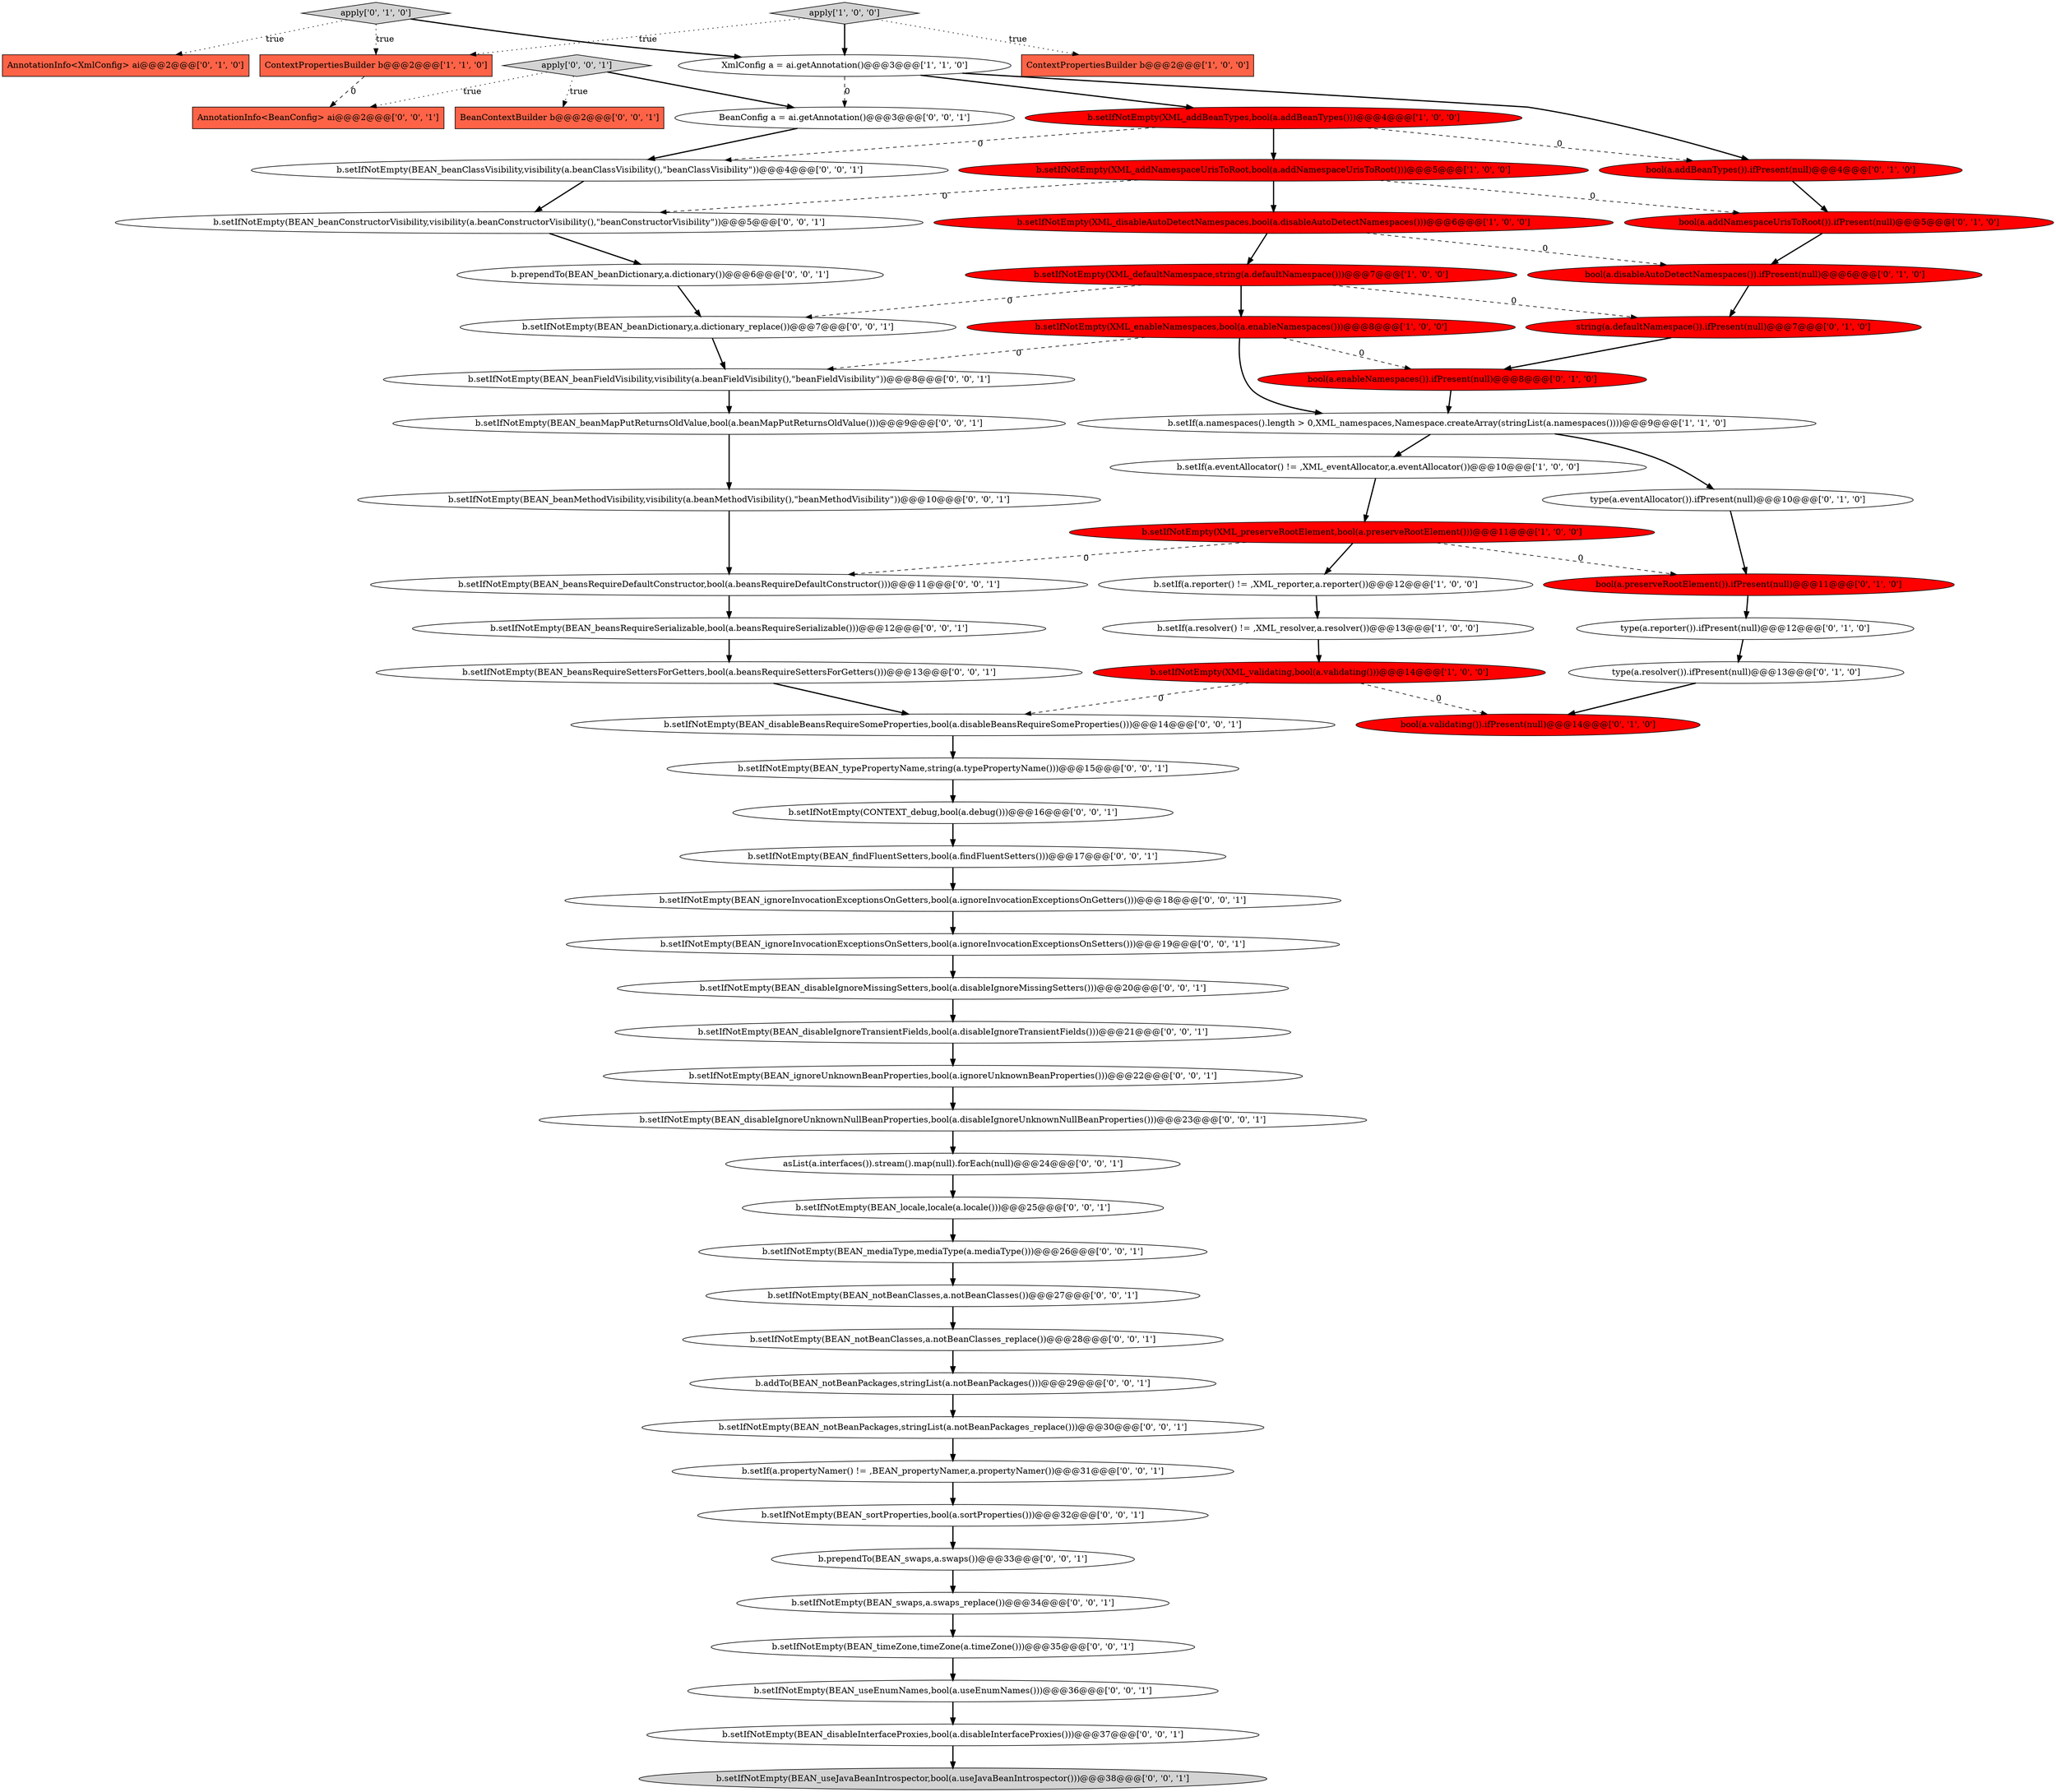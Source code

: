 digraph {
0 [style = filled, label = "b.setIfNotEmpty(XML_validating,bool(a.validating()))@@@14@@@['1', '0', '0']", fillcolor = red, shape = ellipse image = "AAA1AAABBB1BBB"];
59 [style = filled, label = "AnnotationInfo<BeanConfig> ai@@@2@@@['0', '0', '1']", fillcolor = tomato, shape = box image = "AAA0AAABBB3BBB"];
22 [style = filled, label = "bool(a.addNamespaceUrisToRoot()).ifPresent(null)@@@5@@@['0', '1', '0']", fillcolor = red, shape = ellipse image = "AAA1AAABBB2BBB"];
39 [style = filled, label = "asList(a.interfaces()).stream().map(null).forEach(null)@@@24@@@['0', '0', '1']", fillcolor = white, shape = ellipse image = "AAA0AAABBB3BBB"];
14 [style = filled, label = "b.setIf(a.namespaces().length > 0,XML_namespaces,Namespace.createArray(stringList(a.namespaces())))@@@9@@@['1', '1', '0']", fillcolor = white, shape = ellipse image = "AAA0AAABBB1BBB"];
3 [style = filled, label = "b.setIfNotEmpty(XML_enableNamespaces,bool(a.enableNamespaces()))@@@8@@@['1', '0', '0']", fillcolor = red, shape = ellipse image = "AAA1AAABBB1BBB"];
28 [style = filled, label = "b.setIfNotEmpty(BEAN_timeZone,timeZone(a.timeZone()))@@@35@@@['0', '0', '1']", fillcolor = white, shape = ellipse image = "AAA0AAABBB3BBB"];
18 [style = filled, label = "bool(a.validating()).ifPresent(null)@@@14@@@['0', '1', '0']", fillcolor = red, shape = ellipse image = "AAA1AAABBB2BBB"];
42 [style = filled, label = "b.setIfNotEmpty(BEAN_useEnumNames,bool(a.useEnumNames()))@@@36@@@['0', '0', '1']", fillcolor = white, shape = ellipse image = "AAA0AAABBB3BBB"];
20 [style = filled, label = "apply['0', '1', '0']", fillcolor = lightgray, shape = diamond image = "AAA0AAABBB2BBB"];
16 [style = filled, label = "bool(a.addBeanTypes()).ifPresent(null)@@@4@@@['0', '1', '0']", fillcolor = red, shape = ellipse image = "AAA1AAABBB2BBB"];
27 [style = filled, label = "b.setIfNotEmpty(BEAN_beanClassVisibility,visibility(a.beanClassVisibility(),\"beanClassVisibility\"))@@@4@@@['0', '0', '1']", fillcolor = white, shape = ellipse image = "AAA0AAABBB3BBB"];
29 [style = filled, label = "b.setIfNotEmpty(BEAN_beansRequireDefaultConstructor,bool(a.beansRequireDefaultConstructor()))@@@11@@@['0', '0', '1']", fillcolor = white, shape = ellipse image = "AAA0AAABBB3BBB"];
4 [style = filled, label = "ContextPropertiesBuilder b@@@2@@@['1', '0', '0']", fillcolor = tomato, shape = box image = "AAA0AAABBB1BBB"];
40 [style = filled, label = "b.setIf(a.propertyNamer() != ,BEAN_propertyNamer,a.propertyNamer())@@@31@@@['0', '0', '1']", fillcolor = white, shape = ellipse image = "AAA0AAABBB3BBB"];
64 [style = filled, label = "b.setIfNotEmpty(BEAN_notBeanClasses,a.notBeanClasses_replace())@@@28@@@['0', '0', '1']", fillcolor = white, shape = ellipse image = "AAA0AAABBB3BBB"];
35 [style = filled, label = "BeanConfig a = ai.getAnnotation()@@@3@@@['0', '0', '1']", fillcolor = white, shape = ellipse image = "AAA0AAABBB3BBB"];
23 [style = filled, label = "string(a.defaultNamespace()).ifPresent(null)@@@7@@@['0', '1', '0']", fillcolor = red, shape = ellipse image = "AAA1AAABBB2BBB"];
34 [style = filled, label = "b.setIfNotEmpty(BEAN_sortProperties,bool(a.sortProperties()))@@@32@@@['0', '0', '1']", fillcolor = white, shape = ellipse image = "AAA0AAABBB3BBB"];
46 [style = filled, label = "b.setIfNotEmpty(BEAN_disableIgnoreMissingSetters,bool(a.disableIgnoreMissingSetters()))@@@20@@@['0', '0', '1']", fillcolor = white, shape = ellipse image = "AAA0AAABBB3BBB"];
32 [style = filled, label = "BeanContextBuilder b@@@2@@@['0', '0', '1']", fillcolor = tomato, shape = box image = "AAA0AAABBB3BBB"];
21 [style = filled, label = "AnnotationInfo<XmlConfig> ai@@@2@@@['0', '1', '0']", fillcolor = tomato, shape = box image = "AAA0AAABBB2BBB"];
31 [style = filled, label = "b.setIfNotEmpty(BEAN_ignoreInvocationExceptionsOnGetters,bool(a.ignoreInvocationExceptionsOnGetters()))@@@18@@@['0', '0', '1']", fillcolor = white, shape = ellipse image = "AAA0AAABBB3BBB"];
53 [style = filled, label = "b.setIfNotEmpty(BEAN_notBeanClasses,a.notBeanClasses())@@@27@@@['0', '0', '1']", fillcolor = white, shape = ellipse image = "AAA0AAABBB3BBB"];
45 [style = filled, label = "b.setIfNotEmpty(BEAN_useJavaBeanIntrospector,bool(a.useJavaBeanIntrospector()))@@@38@@@['0', '0', '1']", fillcolor = lightgray, shape = ellipse image = "AAA0AAABBB3BBB"];
6 [style = filled, label = "b.setIfNotEmpty(XML_defaultNamespace,string(a.defaultNamespace()))@@@7@@@['1', '0', '0']", fillcolor = red, shape = ellipse image = "AAA1AAABBB1BBB"];
41 [style = filled, label = "b.setIfNotEmpty(BEAN_beanDictionary,a.dictionary_replace())@@@7@@@['0', '0', '1']", fillcolor = white, shape = ellipse image = "AAA0AAABBB3BBB"];
63 [style = filled, label = "b.setIfNotEmpty(BEAN_beansRequireSerializable,bool(a.beansRequireSerializable()))@@@12@@@['0', '0', '1']", fillcolor = white, shape = ellipse image = "AAA0AAABBB3BBB"];
47 [style = filled, label = "b.setIfNotEmpty(BEAN_ignoreUnknownBeanProperties,bool(a.ignoreUnknownBeanProperties()))@@@22@@@['0', '0', '1']", fillcolor = white, shape = ellipse image = "AAA0AAABBB3BBB"];
33 [style = filled, label = "b.addTo(BEAN_notBeanPackages,stringList(a.notBeanPackages()))@@@29@@@['0', '0', '1']", fillcolor = white, shape = ellipse image = "AAA0AAABBB3BBB"];
48 [style = filled, label = "b.setIfNotEmpty(BEAN_beanMethodVisibility,visibility(a.beanMethodVisibility(),\"beanMethodVisibility\"))@@@10@@@['0', '0', '1']", fillcolor = white, shape = ellipse image = "AAA0AAABBB3BBB"];
26 [style = filled, label = "bool(a.enableNamespaces()).ifPresent(null)@@@8@@@['0', '1', '0']", fillcolor = red, shape = ellipse image = "AAA1AAABBB2BBB"];
43 [style = filled, label = "b.setIfNotEmpty(BEAN_beansRequireSettersForGetters,bool(a.beansRequireSettersForGetters()))@@@13@@@['0', '0', '1']", fillcolor = white, shape = ellipse image = "AAA0AAABBB3BBB"];
25 [style = filled, label = "bool(a.preserveRootElement()).ifPresent(null)@@@11@@@['0', '1', '0']", fillcolor = red, shape = ellipse image = "AAA1AAABBB2BBB"];
11 [style = filled, label = "XmlConfig a = ai.getAnnotation()@@@3@@@['1', '1', '0']", fillcolor = white, shape = ellipse image = "AAA0AAABBB1BBB"];
38 [style = filled, label = "b.prependTo(BEAN_beanDictionary,a.dictionary())@@@6@@@['0', '0', '1']", fillcolor = white, shape = ellipse image = "AAA0AAABBB3BBB"];
55 [style = filled, label = "b.setIfNotEmpty(BEAN_notBeanPackages,stringList(a.notBeanPackages_replace()))@@@30@@@['0', '0', '1']", fillcolor = white, shape = ellipse image = "AAA0AAABBB3BBB"];
54 [style = filled, label = "b.setIfNotEmpty(BEAN_beanConstructorVisibility,visibility(a.beanConstructorVisibility(),\"beanConstructorVisibility\"))@@@5@@@['0', '0', '1']", fillcolor = white, shape = ellipse image = "AAA0AAABBB3BBB"];
12 [style = filled, label = "b.setIf(a.eventAllocator() != ,XML_eventAllocator,a.eventAllocator())@@@10@@@['1', '0', '0']", fillcolor = white, shape = ellipse image = "AAA0AAABBB1BBB"];
52 [style = filled, label = "b.setIfNotEmpty(BEAN_beanFieldVisibility,visibility(a.beanFieldVisibility(),\"beanFieldVisibility\"))@@@8@@@['0', '0', '1']", fillcolor = white, shape = ellipse image = "AAA0AAABBB3BBB"];
8 [style = filled, label = "b.setIfNotEmpty(XML_addNamespaceUrisToRoot,bool(a.addNamespaceUrisToRoot()))@@@5@@@['1', '0', '0']", fillcolor = red, shape = ellipse image = "AAA1AAABBB1BBB"];
58 [style = filled, label = "b.setIfNotEmpty(CONTEXT_debug,bool(a.debug()))@@@16@@@['0', '0', '1']", fillcolor = white, shape = ellipse image = "AAA0AAABBB3BBB"];
56 [style = filled, label = "b.setIfNotEmpty(BEAN_beanMapPutReturnsOldValue,bool(a.beanMapPutReturnsOldValue()))@@@9@@@['0', '0', '1']", fillcolor = white, shape = ellipse image = "AAA0AAABBB3BBB"];
15 [style = filled, label = "type(a.resolver()).ifPresent(null)@@@13@@@['0', '1', '0']", fillcolor = white, shape = ellipse image = "AAA0AAABBB2BBB"];
7 [style = filled, label = "b.setIfNotEmpty(XML_addBeanTypes,bool(a.addBeanTypes()))@@@4@@@['1', '0', '0']", fillcolor = red, shape = ellipse image = "AAA1AAABBB1BBB"];
17 [style = filled, label = "bool(a.disableAutoDetectNamespaces()).ifPresent(null)@@@6@@@['0', '1', '0']", fillcolor = red, shape = ellipse image = "AAA1AAABBB2BBB"];
44 [style = filled, label = "b.setIfNotEmpty(BEAN_mediaType,mediaType(a.mediaType()))@@@26@@@['0', '0', '1']", fillcolor = white, shape = ellipse image = "AAA0AAABBB3BBB"];
5 [style = filled, label = "b.setIfNotEmpty(XML_disableAutoDetectNamespaces,bool(a.disableAutoDetectNamespaces()))@@@6@@@['1', '0', '0']", fillcolor = red, shape = ellipse image = "AAA1AAABBB1BBB"];
49 [style = filled, label = "b.setIfNotEmpty(BEAN_disableBeansRequireSomeProperties,bool(a.disableBeansRequireSomeProperties()))@@@14@@@['0', '0', '1']", fillcolor = white, shape = ellipse image = "AAA0AAABBB3BBB"];
65 [style = filled, label = "b.prependTo(BEAN_swaps,a.swaps())@@@33@@@['0', '0', '1']", fillcolor = white, shape = ellipse image = "AAA0AAABBB3BBB"];
57 [style = filled, label = "b.setIfNotEmpty(BEAN_disableIgnoreTransientFields,bool(a.disableIgnoreTransientFields()))@@@21@@@['0', '0', '1']", fillcolor = white, shape = ellipse image = "AAA0AAABBB3BBB"];
13 [style = filled, label = "ContextPropertiesBuilder b@@@2@@@['1', '1', '0']", fillcolor = tomato, shape = box image = "AAA0AAABBB1BBB"];
50 [style = filled, label = "b.setIfNotEmpty(BEAN_typePropertyName,string(a.typePropertyName()))@@@15@@@['0', '0', '1']", fillcolor = white, shape = ellipse image = "AAA0AAABBB3BBB"];
1 [style = filled, label = "b.setIfNotEmpty(XML_preserveRootElement,bool(a.preserveRootElement()))@@@11@@@['1', '0', '0']", fillcolor = red, shape = ellipse image = "AAA1AAABBB1BBB"];
10 [style = filled, label = "b.setIf(a.reporter() != ,XML_reporter,a.reporter())@@@12@@@['1', '0', '0']", fillcolor = white, shape = ellipse image = "AAA0AAABBB1BBB"];
62 [style = filled, label = "apply['0', '0', '1']", fillcolor = lightgray, shape = diamond image = "AAA0AAABBB3BBB"];
9 [style = filled, label = "b.setIf(a.resolver() != ,XML_resolver,a.resolver())@@@13@@@['1', '0', '0']", fillcolor = white, shape = ellipse image = "AAA0AAABBB1BBB"];
24 [style = filled, label = "type(a.reporter()).ifPresent(null)@@@12@@@['0', '1', '0']", fillcolor = white, shape = ellipse image = "AAA0AAABBB2BBB"];
61 [style = filled, label = "b.setIfNotEmpty(BEAN_swaps,a.swaps_replace())@@@34@@@['0', '0', '1']", fillcolor = white, shape = ellipse image = "AAA0AAABBB3BBB"];
60 [style = filled, label = "b.setIfNotEmpty(BEAN_disableInterfaceProxies,bool(a.disableInterfaceProxies()))@@@37@@@['0', '0', '1']", fillcolor = white, shape = ellipse image = "AAA0AAABBB3BBB"];
30 [style = filled, label = "b.setIfNotEmpty(BEAN_ignoreInvocationExceptionsOnSetters,bool(a.ignoreInvocationExceptionsOnSetters()))@@@19@@@['0', '0', '1']", fillcolor = white, shape = ellipse image = "AAA0AAABBB3BBB"];
19 [style = filled, label = "type(a.eventAllocator()).ifPresent(null)@@@10@@@['0', '1', '0']", fillcolor = white, shape = ellipse image = "AAA0AAABBB2BBB"];
51 [style = filled, label = "b.setIfNotEmpty(BEAN_disableIgnoreUnknownNullBeanProperties,bool(a.disableIgnoreUnknownNullBeanProperties()))@@@23@@@['0', '0', '1']", fillcolor = white, shape = ellipse image = "AAA0AAABBB3BBB"];
37 [style = filled, label = "b.setIfNotEmpty(BEAN_locale,locale(a.locale()))@@@25@@@['0', '0', '1']", fillcolor = white, shape = ellipse image = "AAA0AAABBB3BBB"];
36 [style = filled, label = "b.setIfNotEmpty(BEAN_findFluentSetters,bool(a.findFluentSetters()))@@@17@@@['0', '0', '1']", fillcolor = white, shape = ellipse image = "AAA0AAABBB3BBB"];
2 [style = filled, label = "apply['1', '0', '0']", fillcolor = lightgray, shape = diamond image = "AAA0AAABBB1BBB"];
39->37 [style = bold, label=""];
63->43 [style = bold, label=""];
11->16 [style = bold, label=""];
6->3 [style = bold, label=""];
58->36 [style = bold, label=""];
13->59 [style = dashed, label="0"];
3->52 [style = dashed, label="0"];
35->27 [style = bold, label=""];
62->59 [style = dotted, label="true"];
9->0 [style = bold, label=""];
3->26 [style = dashed, label="0"];
50->58 [style = bold, label=""];
48->29 [style = bold, label=""];
7->16 [style = dashed, label="0"];
33->55 [style = bold, label=""];
3->14 [style = bold, label=""];
36->31 [style = bold, label=""];
1->29 [style = dashed, label="0"];
23->26 [style = bold, label=""];
26->14 [style = bold, label=""];
55->40 [style = bold, label=""];
52->56 [style = bold, label=""];
14->19 [style = bold, label=""];
2->13 [style = dotted, label="true"];
42->60 [style = bold, label=""];
38->41 [style = bold, label=""];
40->34 [style = bold, label=""];
20->21 [style = dotted, label="true"];
62->35 [style = bold, label=""];
16->22 [style = bold, label=""];
7->8 [style = bold, label=""];
12->1 [style = bold, label=""];
44->53 [style = bold, label=""];
15->18 [style = bold, label=""];
17->23 [style = bold, label=""];
19->25 [style = bold, label=""];
49->50 [style = bold, label=""];
34->65 [style = bold, label=""];
41->52 [style = bold, label=""];
60->45 [style = bold, label=""];
7->27 [style = dashed, label="0"];
8->22 [style = dashed, label="0"];
25->24 [style = bold, label=""];
8->54 [style = dashed, label="0"];
6->41 [style = dashed, label="0"];
5->17 [style = dashed, label="0"];
5->6 [style = bold, label=""];
8->5 [style = bold, label=""];
30->46 [style = bold, label=""];
14->12 [style = bold, label=""];
29->63 [style = bold, label=""];
2->4 [style = dotted, label="true"];
31->30 [style = bold, label=""];
47->51 [style = bold, label=""];
51->39 [style = bold, label=""];
37->44 [style = bold, label=""];
6->23 [style = dashed, label="0"];
27->54 [style = bold, label=""];
22->17 [style = bold, label=""];
56->48 [style = bold, label=""];
0->18 [style = dashed, label="0"];
43->49 [style = bold, label=""];
20->13 [style = dotted, label="true"];
10->9 [style = bold, label=""];
65->61 [style = bold, label=""];
64->33 [style = bold, label=""];
28->42 [style = bold, label=""];
57->47 [style = bold, label=""];
54->38 [style = bold, label=""];
53->64 [style = bold, label=""];
1->10 [style = bold, label=""];
46->57 [style = bold, label=""];
61->28 [style = bold, label=""];
62->32 [style = dotted, label="true"];
1->25 [style = dashed, label="0"];
2->11 [style = bold, label=""];
0->49 [style = dashed, label="0"];
11->7 [style = bold, label=""];
11->35 [style = dashed, label="0"];
20->11 [style = bold, label=""];
24->15 [style = bold, label=""];
}
